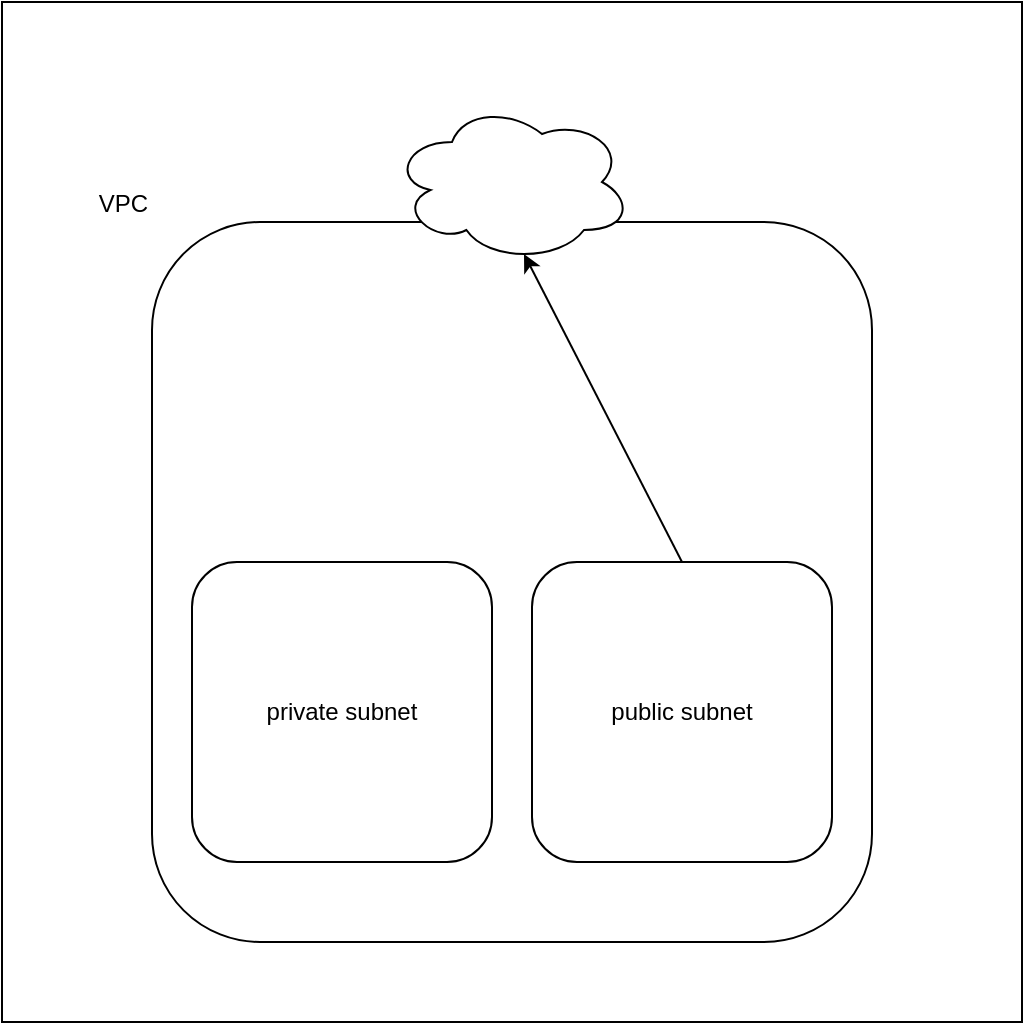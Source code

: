 <mxfile>
    <diagram id="XX8ALJ1K36812sOOz0n9" name="Page-1">
        <mxGraphModel dx="944" dy="612" grid="1" gridSize="10" guides="1" tooltips="1" connect="1" arrows="1" fold="1" page="1" pageScale="1" pageWidth="850" pageHeight="1100" math="0" shadow="0">
            <root>
                <mxCell id="0"/>
                <mxCell id="1" parent="0"/>
                <mxCell id="13" value="" style="whiteSpace=wrap;html=1;aspect=fixed;" vertex="1" parent="1">
                    <mxGeometry x="155" y="60" width="510" height="510" as="geometry"/>
                </mxCell>
                <mxCell id="7" style="edgeStyle=none;html=1;exitX=0.5;exitY=0;exitDx=0;exitDy=0;" edge="1" parent="1" source="2">
                    <mxGeometry relative="1" as="geometry">
                        <mxPoint x="462.5" y="237.5" as="targetPoint"/>
                    </mxGeometry>
                </mxCell>
                <mxCell id="2" value="VPC" style="whiteSpace=wrap;aspect=fixed;align=right;html=1;labelPosition=left;verticalLabelPosition=top;verticalAlign=bottom;rounded=1;" vertex="1" parent="1">
                    <mxGeometry x="230" y="170" width="360" height="360" as="geometry"/>
                </mxCell>
                <mxCell id="3" value="private subnet" style="whiteSpace=wrap;html=1;aspect=fixed;labelBorderColor=none;labelPosition=center;verticalLabelPosition=middle;align=center;verticalAlign=middle;horizontal=1;labelBackgroundColor=default;rounded=1;" vertex="1" parent="1">
                    <mxGeometry x="250" y="340" width="150" height="150" as="geometry"/>
                </mxCell>
                <mxCell id="8" style="edgeStyle=none;html=1;exitX=0.5;exitY=0;exitDx=0;exitDy=0;entryX=0.55;entryY=0.95;entryDx=0;entryDy=0;entryPerimeter=0;" edge="1" parent="1" source="4" target="6">
                    <mxGeometry relative="1" as="geometry"/>
                </mxCell>
                <mxCell id="4" value="public subnet" style="whiteSpace=wrap;html=1;aspect=fixed;rounded=1;" vertex="1" parent="1">
                    <mxGeometry x="420" y="340" width="150" height="150" as="geometry"/>
                </mxCell>
                <mxCell id="6" value="" style="ellipse;shape=cloud;whiteSpace=wrap;html=1;rounded=1;" vertex="1" parent="1">
                    <mxGeometry x="350" y="110" width="120" height="80" as="geometry"/>
                </mxCell>
            </root>
        </mxGraphModel>
    </diagram>
</mxfile>